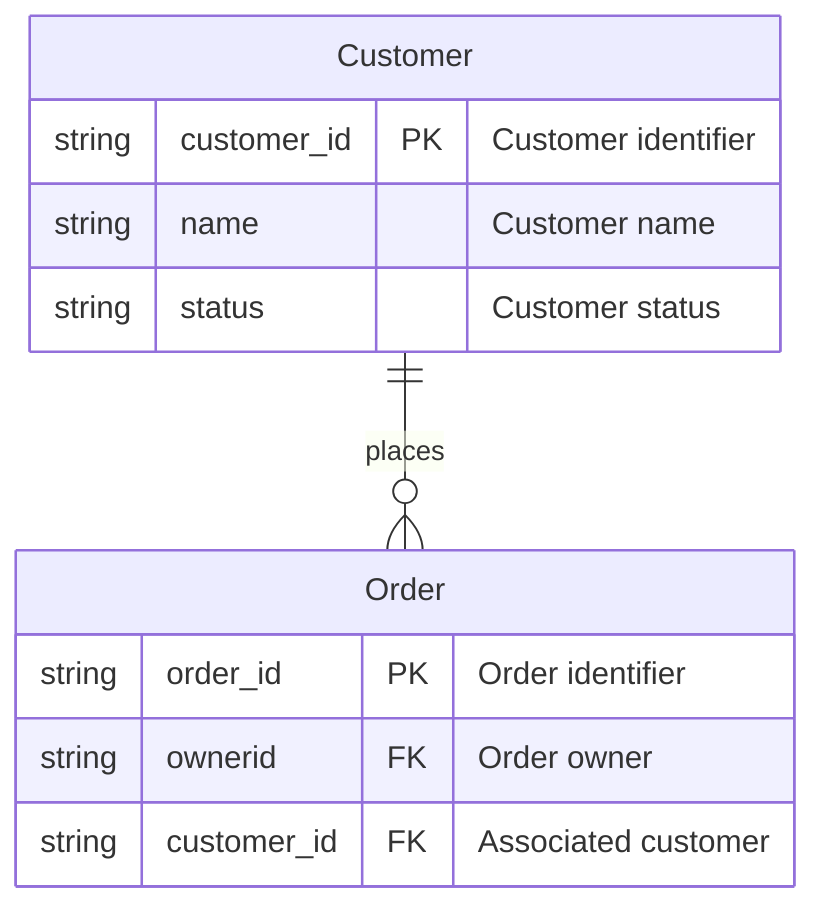 erDiagram
    Customer {
        string customer_id PK "Customer identifier"
        string name "Customer name"
        string status "Customer status"
    }
    
    Order {
        string order_id PK "Order identifier"
        string ownerid FK "Order owner"
        string customer_id FK "Associated customer"
    }
    
    Customer ||--o{ Order : "places"